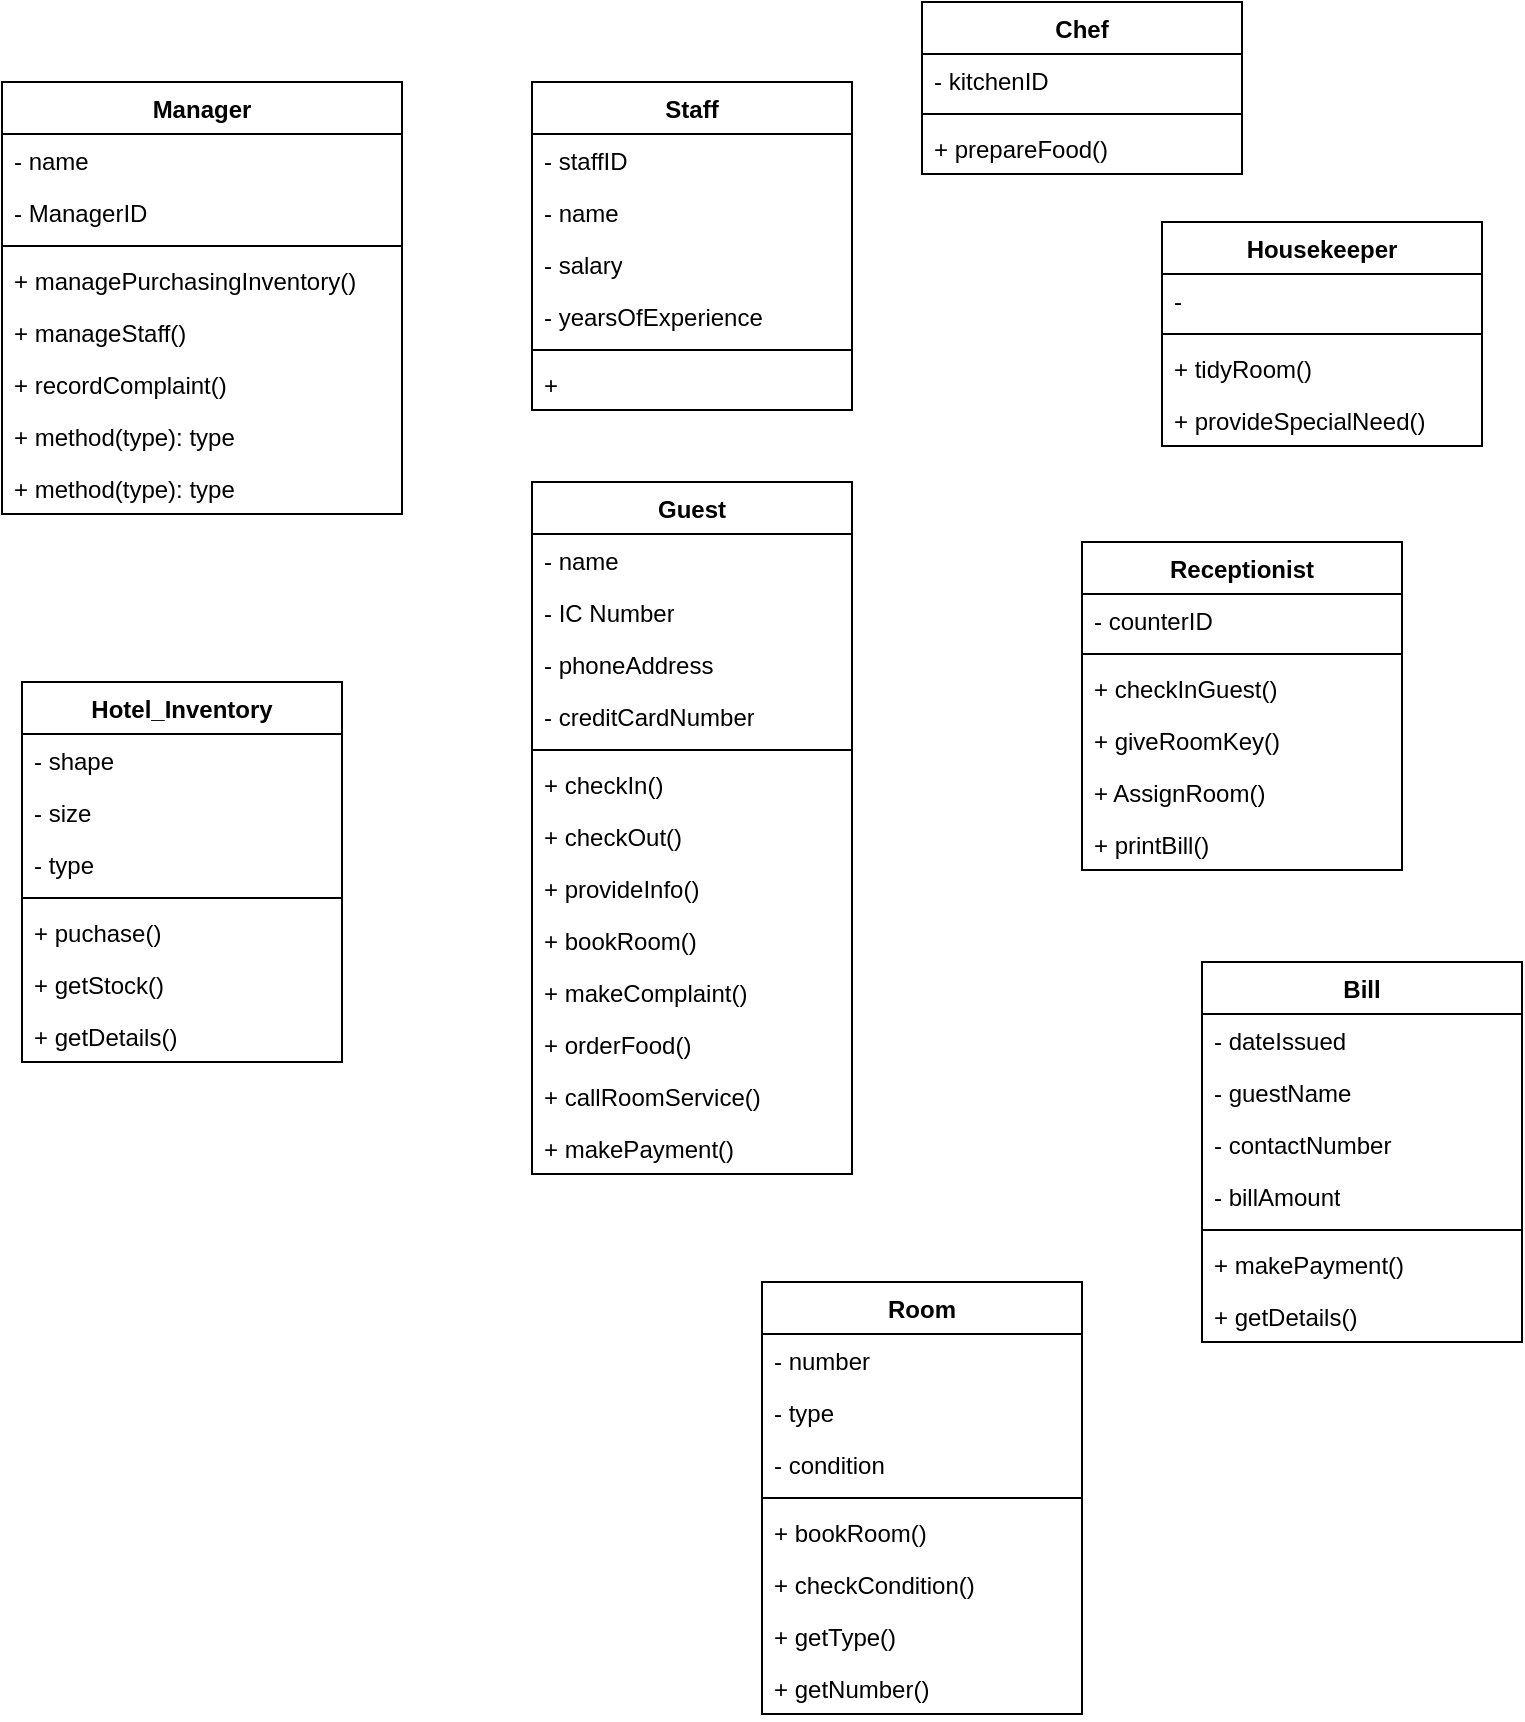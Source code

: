 <mxfile version="24.8.3">
  <diagram name="Page-1" id="fUNd7kkIhSgNOJy9Z2s-">
    <mxGraphModel dx="1750" dy="870" grid="1" gridSize="10" guides="1" tooltips="1" connect="1" arrows="1" fold="1" page="1" pageScale="1" pageWidth="850" pageHeight="1100" math="0" shadow="0">
      <root>
        <mxCell id="0" />
        <mxCell id="1" parent="0" />
        <mxCell id="3tjFS7ibpIpCnugbWzqy-1" value="Manager" style="swimlane;fontStyle=1;align=center;verticalAlign=top;childLayout=stackLayout;horizontal=1;startSize=26;horizontalStack=0;resizeParent=1;resizeParentMax=0;resizeLast=0;collapsible=1;marginBottom=0;whiteSpace=wrap;html=1;" vertex="1" parent="1">
          <mxGeometry x="80" y="70" width="200" height="216" as="geometry" />
        </mxCell>
        <mxCell id="3tjFS7ibpIpCnugbWzqy-2" value="- name" style="text;strokeColor=none;fillColor=none;align=left;verticalAlign=top;spacingLeft=4;spacingRight=4;overflow=hidden;rotatable=0;points=[[0,0.5],[1,0.5]];portConstraint=eastwest;whiteSpace=wrap;html=1;" vertex="1" parent="3tjFS7ibpIpCnugbWzqy-1">
          <mxGeometry y="26" width="200" height="26" as="geometry" />
        </mxCell>
        <mxCell id="3tjFS7ibpIpCnugbWzqy-102" value="- ManagerID" style="text;strokeColor=none;fillColor=none;align=left;verticalAlign=top;spacingLeft=4;spacingRight=4;overflow=hidden;rotatable=0;points=[[0,0.5],[1,0.5]];portConstraint=eastwest;whiteSpace=wrap;html=1;" vertex="1" parent="3tjFS7ibpIpCnugbWzqy-1">
          <mxGeometry y="52" width="200" height="26" as="geometry" />
        </mxCell>
        <mxCell id="3tjFS7ibpIpCnugbWzqy-3" value="" style="line;strokeWidth=1;fillColor=none;align=left;verticalAlign=middle;spacingTop=-1;spacingLeft=3;spacingRight=3;rotatable=0;labelPosition=right;points=[];portConstraint=eastwest;strokeColor=inherit;" vertex="1" parent="3tjFS7ibpIpCnugbWzqy-1">
          <mxGeometry y="78" width="200" height="8" as="geometry" />
        </mxCell>
        <mxCell id="3tjFS7ibpIpCnugbWzqy-4" value="+ managePurchasingInventory()" style="text;strokeColor=none;fillColor=none;align=left;verticalAlign=top;spacingLeft=4;spacingRight=4;overflow=hidden;rotatable=0;points=[[0,0.5],[1,0.5]];portConstraint=eastwest;whiteSpace=wrap;html=1;" vertex="1" parent="3tjFS7ibpIpCnugbWzqy-1">
          <mxGeometry y="86" width="200" height="26" as="geometry" />
        </mxCell>
        <mxCell id="3tjFS7ibpIpCnugbWzqy-6" value="+ manageStaff()" style="text;strokeColor=none;fillColor=none;align=left;verticalAlign=top;spacingLeft=4;spacingRight=4;overflow=hidden;rotatable=0;points=[[0,0.5],[1,0.5]];portConstraint=eastwest;whiteSpace=wrap;html=1;" vertex="1" parent="3tjFS7ibpIpCnugbWzqy-1">
          <mxGeometry y="112" width="200" height="26" as="geometry" />
        </mxCell>
        <mxCell id="3tjFS7ibpIpCnugbWzqy-9" value="+ recordComplaint()" style="text;strokeColor=none;fillColor=none;align=left;verticalAlign=top;spacingLeft=4;spacingRight=4;overflow=hidden;rotatable=0;points=[[0,0.5],[1,0.5]];portConstraint=eastwest;whiteSpace=wrap;html=1;" vertex="1" parent="3tjFS7ibpIpCnugbWzqy-1">
          <mxGeometry y="138" width="200" height="26" as="geometry" />
        </mxCell>
        <mxCell id="3tjFS7ibpIpCnugbWzqy-10" value="+ method(type): type" style="text;strokeColor=none;fillColor=none;align=left;verticalAlign=top;spacingLeft=4;spacingRight=4;overflow=hidden;rotatable=0;points=[[0,0.5],[1,0.5]];portConstraint=eastwest;whiteSpace=wrap;html=1;" vertex="1" parent="3tjFS7ibpIpCnugbWzqy-1">
          <mxGeometry y="164" width="200" height="26" as="geometry" />
        </mxCell>
        <mxCell id="3tjFS7ibpIpCnugbWzqy-11" value="+ method(type): type" style="text;strokeColor=none;fillColor=none;align=left;verticalAlign=top;spacingLeft=4;spacingRight=4;overflow=hidden;rotatable=0;points=[[0,0.5],[1,0.5]];portConstraint=eastwest;whiteSpace=wrap;html=1;" vertex="1" parent="3tjFS7ibpIpCnugbWzqy-1">
          <mxGeometry y="190" width="200" height="26" as="geometry" />
        </mxCell>
        <mxCell id="3tjFS7ibpIpCnugbWzqy-12" value="Hotel_Inventory" style="swimlane;fontStyle=1;align=center;verticalAlign=top;childLayout=stackLayout;horizontal=1;startSize=26;horizontalStack=0;resizeParent=1;resizeParentMax=0;resizeLast=0;collapsible=1;marginBottom=0;whiteSpace=wrap;html=1;" vertex="1" parent="1">
          <mxGeometry x="90" y="370" width="160" height="190" as="geometry" />
        </mxCell>
        <mxCell id="3tjFS7ibpIpCnugbWzqy-13" value="- shape" style="text;strokeColor=none;fillColor=none;align=left;verticalAlign=top;spacingLeft=4;spacingRight=4;overflow=hidden;rotatable=0;points=[[0,0.5],[1,0.5]];portConstraint=eastwest;whiteSpace=wrap;html=1;" vertex="1" parent="3tjFS7ibpIpCnugbWzqy-12">
          <mxGeometry y="26" width="160" height="26" as="geometry" />
        </mxCell>
        <mxCell id="3tjFS7ibpIpCnugbWzqy-14" value="- size" style="text;strokeColor=none;fillColor=none;align=left;verticalAlign=top;spacingLeft=4;spacingRight=4;overflow=hidden;rotatable=0;points=[[0,0.5],[1,0.5]];portConstraint=eastwest;whiteSpace=wrap;html=1;" vertex="1" parent="3tjFS7ibpIpCnugbWzqy-12">
          <mxGeometry y="52" width="160" height="26" as="geometry" />
        </mxCell>
        <mxCell id="3tjFS7ibpIpCnugbWzqy-15" value="- type" style="text;strokeColor=none;fillColor=none;align=left;verticalAlign=top;spacingLeft=4;spacingRight=4;overflow=hidden;rotatable=0;points=[[0,0.5],[1,0.5]];portConstraint=eastwest;whiteSpace=wrap;html=1;" vertex="1" parent="3tjFS7ibpIpCnugbWzqy-12">
          <mxGeometry y="78" width="160" height="26" as="geometry" />
        </mxCell>
        <mxCell id="3tjFS7ibpIpCnugbWzqy-17" value="" style="line;strokeWidth=1;fillColor=none;align=left;verticalAlign=middle;spacingTop=-1;spacingLeft=3;spacingRight=3;rotatable=0;labelPosition=right;points=[];portConstraint=eastwest;strokeColor=inherit;" vertex="1" parent="3tjFS7ibpIpCnugbWzqy-12">
          <mxGeometry y="104" width="160" height="8" as="geometry" />
        </mxCell>
        <mxCell id="3tjFS7ibpIpCnugbWzqy-18" value="+ puchase()" style="text;strokeColor=none;fillColor=none;align=left;verticalAlign=top;spacingLeft=4;spacingRight=4;overflow=hidden;rotatable=0;points=[[0,0.5],[1,0.5]];portConstraint=eastwest;whiteSpace=wrap;html=1;" vertex="1" parent="3tjFS7ibpIpCnugbWzqy-12">
          <mxGeometry y="112" width="160" height="26" as="geometry" />
        </mxCell>
        <mxCell id="3tjFS7ibpIpCnugbWzqy-19" value="+ getStock()" style="text;strokeColor=none;fillColor=none;align=left;verticalAlign=top;spacingLeft=4;spacingRight=4;overflow=hidden;rotatable=0;points=[[0,0.5],[1,0.5]];portConstraint=eastwest;whiteSpace=wrap;html=1;" vertex="1" parent="3tjFS7ibpIpCnugbWzqy-12">
          <mxGeometry y="138" width="160" height="26" as="geometry" />
        </mxCell>
        <mxCell id="3tjFS7ibpIpCnugbWzqy-20" value="+ getDetails()" style="text;strokeColor=none;fillColor=none;align=left;verticalAlign=top;spacingLeft=4;spacingRight=4;overflow=hidden;rotatable=0;points=[[0,0.5],[1,0.5]];portConstraint=eastwest;whiteSpace=wrap;html=1;" vertex="1" parent="3tjFS7ibpIpCnugbWzqy-12">
          <mxGeometry y="164" width="160" height="26" as="geometry" />
        </mxCell>
        <mxCell id="3tjFS7ibpIpCnugbWzqy-23" value="Staff" style="swimlane;fontStyle=1;align=center;verticalAlign=top;childLayout=stackLayout;horizontal=1;startSize=26;horizontalStack=0;resizeParent=1;resizeParentMax=0;resizeLast=0;collapsible=1;marginBottom=0;whiteSpace=wrap;html=1;" vertex="1" parent="1">
          <mxGeometry x="345" y="70" width="160" height="164" as="geometry" />
        </mxCell>
        <mxCell id="3tjFS7ibpIpCnugbWzqy-24" value="- staffID" style="text;strokeColor=none;fillColor=none;align=left;verticalAlign=top;spacingLeft=4;spacingRight=4;overflow=hidden;rotatable=0;points=[[0,0.5],[1,0.5]];portConstraint=eastwest;whiteSpace=wrap;html=1;" vertex="1" parent="3tjFS7ibpIpCnugbWzqy-23">
          <mxGeometry y="26" width="160" height="26" as="geometry" />
        </mxCell>
        <mxCell id="3tjFS7ibpIpCnugbWzqy-25" value="- name" style="text;strokeColor=none;fillColor=none;align=left;verticalAlign=top;spacingLeft=4;spacingRight=4;overflow=hidden;rotatable=0;points=[[0,0.5],[1,0.5]];portConstraint=eastwest;whiteSpace=wrap;html=1;" vertex="1" parent="3tjFS7ibpIpCnugbWzqy-23">
          <mxGeometry y="52" width="160" height="26" as="geometry" />
        </mxCell>
        <mxCell id="3tjFS7ibpIpCnugbWzqy-107" value="- salary" style="text;strokeColor=none;fillColor=none;align=left;verticalAlign=top;spacingLeft=4;spacingRight=4;overflow=hidden;rotatable=0;points=[[0,0.5],[1,0.5]];portConstraint=eastwest;whiteSpace=wrap;html=1;" vertex="1" parent="3tjFS7ibpIpCnugbWzqy-23">
          <mxGeometry y="78" width="160" height="26" as="geometry" />
        </mxCell>
        <mxCell id="3tjFS7ibpIpCnugbWzqy-108" value="- yearsOfExperience" style="text;strokeColor=none;fillColor=none;align=left;verticalAlign=top;spacingLeft=4;spacingRight=4;overflow=hidden;rotatable=0;points=[[0,0.5],[1,0.5]];portConstraint=eastwest;whiteSpace=wrap;html=1;" vertex="1" parent="3tjFS7ibpIpCnugbWzqy-23">
          <mxGeometry y="104" width="160" height="26" as="geometry" />
        </mxCell>
        <mxCell id="3tjFS7ibpIpCnugbWzqy-28" value="" style="line;strokeWidth=1;fillColor=none;align=left;verticalAlign=middle;spacingTop=-1;spacingLeft=3;spacingRight=3;rotatable=0;labelPosition=right;points=[];portConstraint=eastwest;strokeColor=inherit;" vertex="1" parent="3tjFS7ibpIpCnugbWzqy-23">
          <mxGeometry y="130" width="160" height="8" as="geometry" />
        </mxCell>
        <mxCell id="3tjFS7ibpIpCnugbWzqy-33" value="+&amp;nbsp;" style="text;strokeColor=none;fillColor=none;align=left;verticalAlign=top;spacingLeft=4;spacingRight=4;overflow=hidden;rotatable=0;points=[[0,0.5],[1,0.5]];portConstraint=eastwest;whiteSpace=wrap;html=1;" vertex="1" parent="3tjFS7ibpIpCnugbWzqy-23">
          <mxGeometry y="138" width="160" height="26" as="geometry" />
        </mxCell>
        <mxCell id="3tjFS7ibpIpCnugbWzqy-34" value="Receptionist" style="swimlane;fontStyle=1;align=center;verticalAlign=top;childLayout=stackLayout;horizontal=1;startSize=26;horizontalStack=0;resizeParent=1;resizeParentMax=0;resizeLast=0;collapsible=1;marginBottom=0;whiteSpace=wrap;html=1;" vertex="1" parent="1">
          <mxGeometry x="620" y="300" width="160" height="164" as="geometry" />
        </mxCell>
        <mxCell id="3tjFS7ibpIpCnugbWzqy-35" value="- counterID" style="text;strokeColor=none;fillColor=none;align=left;verticalAlign=top;spacingLeft=4;spacingRight=4;overflow=hidden;rotatable=0;points=[[0,0.5],[1,0.5]];portConstraint=eastwest;whiteSpace=wrap;html=1;" vertex="1" parent="3tjFS7ibpIpCnugbWzqy-34">
          <mxGeometry y="26" width="160" height="26" as="geometry" />
        </mxCell>
        <mxCell id="3tjFS7ibpIpCnugbWzqy-39" value="" style="line;strokeWidth=1;fillColor=none;align=left;verticalAlign=middle;spacingTop=-1;spacingLeft=3;spacingRight=3;rotatable=0;labelPosition=right;points=[];portConstraint=eastwest;strokeColor=inherit;" vertex="1" parent="3tjFS7ibpIpCnugbWzqy-34">
          <mxGeometry y="52" width="160" height="8" as="geometry" />
        </mxCell>
        <mxCell id="3tjFS7ibpIpCnugbWzqy-40" value="+ checkInGuest()" style="text;strokeColor=none;fillColor=none;align=left;verticalAlign=top;spacingLeft=4;spacingRight=4;overflow=hidden;rotatable=0;points=[[0,0.5],[1,0.5]];portConstraint=eastwest;whiteSpace=wrap;html=1;" vertex="1" parent="3tjFS7ibpIpCnugbWzqy-34">
          <mxGeometry y="60" width="160" height="26" as="geometry" />
        </mxCell>
        <mxCell id="3tjFS7ibpIpCnugbWzqy-41" value="+ giveRoomKey()" style="text;strokeColor=none;fillColor=none;align=left;verticalAlign=top;spacingLeft=4;spacingRight=4;overflow=hidden;rotatable=0;points=[[0,0.5],[1,0.5]];portConstraint=eastwest;whiteSpace=wrap;html=1;" vertex="1" parent="3tjFS7ibpIpCnugbWzqy-34">
          <mxGeometry y="86" width="160" height="26" as="geometry" />
        </mxCell>
        <mxCell id="3tjFS7ibpIpCnugbWzqy-42" value="+ AssignRoom()" style="text;strokeColor=none;fillColor=none;align=left;verticalAlign=top;spacingLeft=4;spacingRight=4;overflow=hidden;rotatable=0;points=[[0,0.5],[1,0.5]];portConstraint=eastwest;whiteSpace=wrap;html=1;" vertex="1" parent="3tjFS7ibpIpCnugbWzqy-34">
          <mxGeometry y="112" width="160" height="26" as="geometry" />
        </mxCell>
        <mxCell id="3tjFS7ibpIpCnugbWzqy-43" value="+ printBill()" style="text;strokeColor=none;fillColor=none;align=left;verticalAlign=top;spacingLeft=4;spacingRight=4;overflow=hidden;rotatable=0;points=[[0,0.5],[1,0.5]];portConstraint=eastwest;whiteSpace=wrap;html=1;" vertex="1" parent="3tjFS7ibpIpCnugbWzqy-34">
          <mxGeometry y="138" width="160" height="26" as="geometry" />
        </mxCell>
        <mxCell id="3tjFS7ibpIpCnugbWzqy-45" value="Chef" style="swimlane;fontStyle=1;align=center;verticalAlign=top;childLayout=stackLayout;horizontal=1;startSize=26;horizontalStack=0;resizeParent=1;resizeParentMax=0;resizeLast=0;collapsible=1;marginBottom=0;whiteSpace=wrap;html=1;" vertex="1" parent="1">
          <mxGeometry x="540" y="30" width="160" height="86" as="geometry" />
        </mxCell>
        <mxCell id="3tjFS7ibpIpCnugbWzqy-46" value="- kitchenID" style="text;strokeColor=none;fillColor=none;align=left;verticalAlign=top;spacingLeft=4;spacingRight=4;overflow=hidden;rotatable=0;points=[[0,0.5],[1,0.5]];portConstraint=eastwest;whiteSpace=wrap;html=1;" vertex="1" parent="3tjFS7ibpIpCnugbWzqy-45">
          <mxGeometry y="26" width="160" height="26" as="geometry" />
        </mxCell>
        <mxCell id="3tjFS7ibpIpCnugbWzqy-50" value="" style="line;strokeWidth=1;fillColor=none;align=left;verticalAlign=middle;spacingTop=-1;spacingLeft=3;spacingRight=3;rotatable=0;labelPosition=right;points=[];portConstraint=eastwest;strokeColor=inherit;" vertex="1" parent="3tjFS7ibpIpCnugbWzqy-45">
          <mxGeometry y="52" width="160" height="8" as="geometry" />
        </mxCell>
        <mxCell id="3tjFS7ibpIpCnugbWzqy-51" value="+ prepareFood()" style="text;strokeColor=none;fillColor=none;align=left;verticalAlign=top;spacingLeft=4;spacingRight=4;overflow=hidden;rotatable=0;points=[[0,0.5],[1,0.5]];portConstraint=eastwest;whiteSpace=wrap;html=1;" vertex="1" parent="3tjFS7ibpIpCnugbWzqy-45">
          <mxGeometry y="60" width="160" height="26" as="geometry" />
        </mxCell>
        <mxCell id="3tjFS7ibpIpCnugbWzqy-56" value="Guest" style="swimlane;fontStyle=1;align=center;verticalAlign=top;childLayout=stackLayout;horizontal=1;startSize=26;horizontalStack=0;resizeParent=1;resizeParentMax=0;resizeLast=0;collapsible=1;marginBottom=0;whiteSpace=wrap;html=1;" vertex="1" parent="1">
          <mxGeometry x="345" y="270" width="160" height="346" as="geometry" />
        </mxCell>
        <mxCell id="3tjFS7ibpIpCnugbWzqy-57" value="- name" style="text;strokeColor=none;fillColor=none;align=left;verticalAlign=top;spacingLeft=4;spacingRight=4;overflow=hidden;rotatable=0;points=[[0,0.5],[1,0.5]];portConstraint=eastwest;whiteSpace=wrap;html=1;" vertex="1" parent="3tjFS7ibpIpCnugbWzqy-56">
          <mxGeometry y="26" width="160" height="26" as="geometry" />
        </mxCell>
        <mxCell id="3tjFS7ibpIpCnugbWzqy-58" value="- IC Number" style="text;strokeColor=none;fillColor=none;align=left;verticalAlign=top;spacingLeft=4;spacingRight=4;overflow=hidden;rotatable=0;points=[[0,0.5],[1,0.5]];portConstraint=eastwest;whiteSpace=wrap;html=1;" vertex="1" parent="3tjFS7ibpIpCnugbWzqy-56">
          <mxGeometry y="52" width="160" height="26" as="geometry" />
        </mxCell>
        <mxCell id="3tjFS7ibpIpCnugbWzqy-59" value="- phoneAddress" style="text;strokeColor=none;fillColor=none;align=left;verticalAlign=top;spacingLeft=4;spacingRight=4;overflow=hidden;rotatable=0;points=[[0,0.5],[1,0.5]];portConstraint=eastwest;whiteSpace=wrap;html=1;" vertex="1" parent="3tjFS7ibpIpCnugbWzqy-56">
          <mxGeometry y="78" width="160" height="26" as="geometry" />
        </mxCell>
        <mxCell id="3tjFS7ibpIpCnugbWzqy-60" value="- creditCardNumber" style="text;strokeColor=none;fillColor=none;align=left;verticalAlign=top;spacingLeft=4;spacingRight=4;overflow=hidden;rotatable=0;points=[[0,0.5],[1,0.5]];portConstraint=eastwest;whiteSpace=wrap;html=1;" vertex="1" parent="3tjFS7ibpIpCnugbWzqy-56">
          <mxGeometry y="104" width="160" height="26" as="geometry" />
        </mxCell>
        <mxCell id="3tjFS7ibpIpCnugbWzqy-61" value="" style="line;strokeWidth=1;fillColor=none;align=left;verticalAlign=middle;spacingTop=-1;spacingLeft=3;spacingRight=3;rotatable=0;labelPosition=right;points=[];portConstraint=eastwest;strokeColor=inherit;" vertex="1" parent="3tjFS7ibpIpCnugbWzqy-56">
          <mxGeometry y="130" width="160" height="8" as="geometry" />
        </mxCell>
        <mxCell id="3tjFS7ibpIpCnugbWzqy-62" value="+ checkIn()" style="text;strokeColor=none;fillColor=none;align=left;verticalAlign=top;spacingLeft=4;spacingRight=4;overflow=hidden;rotatable=0;points=[[0,0.5],[1,0.5]];portConstraint=eastwest;whiteSpace=wrap;html=1;" vertex="1" parent="3tjFS7ibpIpCnugbWzqy-56">
          <mxGeometry y="138" width="160" height="26" as="geometry" />
        </mxCell>
        <mxCell id="3tjFS7ibpIpCnugbWzqy-106" value="+ checkOut()" style="text;strokeColor=none;fillColor=none;align=left;verticalAlign=top;spacingLeft=4;spacingRight=4;overflow=hidden;rotatable=0;points=[[0,0.5],[1,0.5]];portConstraint=eastwest;whiteSpace=wrap;html=1;" vertex="1" parent="3tjFS7ibpIpCnugbWzqy-56">
          <mxGeometry y="164" width="160" height="26" as="geometry" />
        </mxCell>
        <mxCell id="3tjFS7ibpIpCnugbWzqy-64" value="+ provideInfo()" style="text;strokeColor=none;fillColor=none;align=left;verticalAlign=top;spacingLeft=4;spacingRight=4;overflow=hidden;rotatable=0;points=[[0,0.5],[1,0.5]];portConstraint=eastwest;whiteSpace=wrap;html=1;" vertex="1" parent="3tjFS7ibpIpCnugbWzqy-56">
          <mxGeometry y="190" width="160" height="26" as="geometry" />
        </mxCell>
        <mxCell id="3tjFS7ibpIpCnugbWzqy-65" value="+ bookRoom()" style="text;strokeColor=none;fillColor=none;align=left;verticalAlign=top;spacingLeft=4;spacingRight=4;overflow=hidden;rotatable=0;points=[[0,0.5],[1,0.5]];portConstraint=eastwest;whiteSpace=wrap;html=1;" vertex="1" parent="3tjFS7ibpIpCnugbWzqy-56">
          <mxGeometry y="216" width="160" height="26" as="geometry" />
        </mxCell>
        <mxCell id="3tjFS7ibpIpCnugbWzqy-66" value="+ makeComplaint()" style="text;strokeColor=none;fillColor=none;align=left;verticalAlign=top;spacingLeft=4;spacingRight=4;overflow=hidden;rotatable=0;points=[[0,0.5],[1,0.5]];portConstraint=eastwest;whiteSpace=wrap;html=1;" vertex="1" parent="3tjFS7ibpIpCnugbWzqy-56">
          <mxGeometry y="242" width="160" height="26" as="geometry" />
        </mxCell>
        <mxCell id="3tjFS7ibpIpCnugbWzqy-103" value="+ orderFood()" style="text;strokeColor=none;fillColor=none;align=left;verticalAlign=top;spacingLeft=4;spacingRight=4;overflow=hidden;rotatable=0;points=[[0,0.5],[1,0.5]];portConstraint=eastwest;whiteSpace=wrap;html=1;" vertex="1" parent="3tjFS7ibpIpCnugbWzqy-56">
          <mxGeometry y="268" width="160" height="26" as="geometry" />
        </mxCell>
        <mxCell id="3tjFS7ibpIpCnugbWzqy-104" value="+ callRoomService()" style="text;strokeColor=none;fillColor=none;align=left;verticalAlign=top;spacingLeft=4;spacingRight=4;overflow=hidden;rotatable=0;points=[[0,0.5],[1,0.5]];portConstraint=eastwest;whiteSpace=wrap;html=1;" vertex="1" parent="3tjFS7ibpIpCnugbWzqy-56">
          <mxGeometry y="294" width="160" height="26" as="geometry" />
        </mxCell>
        <mxCell id="3tjFS7ibpIpCnugbWzqy-105" value="+ makePayment()" style="text;strokeColor=none;fillColor=none;align=left;verticalAlign=top;spacingLeft=4;spacingRight=4;overflow=hidden;rotatable=0;points=[[0,0.5],[1,0.5]];portConstraint=eastwest;whiteSpace=wrap;html=1;" vertex="1" parent="3tjFS7ibpIpCnugbWzqy-56">
          <mxGeometry y="320" width="160" height="26" as="geometry" />
        </mxCell>
        <mxCell id="3tjFS7ibpIpCnugbWzqy-67" value="Housekeeper" style="swimlane;fontStyle=1;align=center;verticalAlign=top;childLayout=stackLayout;horizontal=1;startSize=26;horizontalStack=0;resizeParent=1;resizeParentMax=0;resizeLast=0;collapsible=1;marginBottom=0;whiteSpace=wrap;html=1;" vertex="1" parent="1">
          <mxGeometry x="660" y="140" width="160" height="112" as="geometry" />
        </mxCell>
        <mxCell id="3tjFS7ibpIpCnugbWzqy-71" value="-&amp;nbsp;" style="text;strokeColor=none;fillColor=none;align=left;verticalAlign=top;spacingLeft=4;spacingRight=4;overflow=hidden;rotatable=0;points=[[0,0.5],[1,0.5]];portConstraint=eastwest;whiteSpace=wrap;html=1;" vertex="1" parent="3tjFS7ibpIpCnugbWzqy-67">
          <mxGeometry y="26" width="160" height="26" as="geometry" />
        </mxCell>
        <mxCell id="3tjFS7ibpIpCnugbWzqy-72" value="" style="line;strokeWidth=1;fillColor=none;align=left;verticalAlign=middle;spacingTop=-1;spacingLeft=3;spacingRight=3;rotatable=0;labelPosition=right;points=[];portConstraint=eastwest;strokeColor=inherit;" vertex="1" parent="3tjFS7ibpIpCnugbWzqy-67">
          <mxGeometry y="52" width="160" height="8" as="geometry" />
        </mxCell>
        <mxCell id="3tjFS7ibpIpCnugbWzqy-73" value="+ tidyRoom()" style="text;strokeColor=none;fillColor=none;align=left;verticalAlign=top;spacingLeft=4;spacingRight=4;overflow=hidden;rotatable=0;points=[[0,0.5],[1,0.5]];portConstraint=eastwest;whiteSpace=wrap;html=1;" vertex="1" parent="3tjFS7ibpIpCnugbWzqy-67">
          <mxGeometry y="60" width="160" height="26" as="geometry" />
        </mxCell>
        <mxCell id="3tjFS7ibpIpCnugbWzqy-74" value="+ provideSpecialNeed()" style="text;strokeColor=none;fillColor=none;align=left;verticalAlign=top;spacingLeft=4;spacingRight=4;overflow=hidden;rotatable=0;points=[[0,0.5],[1,0.5]];portConstraint=eastwest;whiteSpace=wrap;html=1;" vertex="1" parent="3tjFS7ibpIpCnugbWzqy-67">
          <mxGeometry y="86" width="160" height="26" as="geometry" />
        </mxCell>
        <mxCell id="3tjFS7ibpIpCnugbWzqy-78" value="Bill" style="swimlane;fontStyle=1;align=center;verticalAlign=top;childLayout=stackLayout;horizontal=1;startSize=26;horizontalStack=0;resizeParent=1;resizeParentMax=0;resizeLast=0;collapsible=1;marginBottom=0;whiteSpace=wrap;html=1;" vertex="1" parent="1">
          <mxGeometry x="680" y="510" width="160" height="190" as="geometry" />
        </mxCell>
        <mxCell id="3tjFS7ibpIpCnugbWzqy-79" value="- dateIssued" style="text;strokeColor=none;fillColor=none;align=left;verticalAlign=top;spacingLeft=4;spacingRight=4;overflow=hidden;rotatable=0;points=[[0,0.5],[1,0.5]];portConstraint=eastwest;whiteSpace=wrap;html=1;" vertex="1" parent="3tjFS7ibpIpCnugbWzqy-78">
          <mxGeometry y="26" width="160" height="26" as="geometry" />
        </mxCell>
        <mxCell id="3tjFS7ibpIpCnugbWzqy-80" value="- guestName" style="text;strokeColor=none;fillColor=none;align=left;verticalAlign=top;spacingLeft=4;spacingRight=4;overflow=hidden;rotatable=0;points=[[0,0.5],[1,0.5]];portConstraint=eastwest;whiteSpace=wrap;html=1;" vertex="1" parent="3tjFS7ibpIpCnugbWzqy-78">
          <mxGeometry y="52" width="160" height="26" as="geometry" />
        </mxCell>
        <mxCell id="3tjFS7ibpIpCnugbWzqy-81" value="- contactNumber" style="text;strokeColor=none;fillColor=none;align=left;verticalAlign=top;spacingLeft=4;spacingRight=4;overflow=hidden;rotatable=0;points=[[0,0.5],[1,0.5]];portConstraint=eastwest;whiteSpace=wrap;html=1;" vertex="1" parent="3tjFS7ibpIpCnugbWzqy-78">
          <mxGeometry y="78" width="160" height="26" as="geometry" />
        </mxCell>
        <mxCell id="3tjFS7ibpIpCnugbWzqy-82" value="- billAmount" style="text;strokeColor=none;fillColor=none;align=left;verticalAlign=top;spacingLeft=4;spacingRight=4;overflow=hidden;rotatable=0;points=[[0,0.5],[1,0.5]];portConstraint=eastwest;whiteSpace=wrap;html=1;" vertex="1" parent="3tjFS7ibpIpCnugbWzqy-78">
          <mxGeometry y="104" width="160" height="26" as="geometry" />
        </mxCell>
        <mxCell id="3tjFS7ibpIpCnugbWzqy-83" value="" style="line;strokeWidth=1;fillColor=none;align=left;verticalAlign=middle;spacingTop=-1;spacingLeft=3;spacingRight=3;rotatable=0;labelPosition=right;points=[];portConstraint=eastwest;strokeColor=inherit;" vertex="1" parent="3tjFS7ibpIpCnugbWzqy-78">
          <mxGeometry y="130" width="160" height="8" as="geometry" />
        </mxCell>
        <mxCell id="3tjFS7ibpIpCnugbWzqy-84" value="+ makePayment()" style="text;strokeColor=none;fillColor=none;align=left;verticalAlign=top;spacingLeft=4;spacingRight=4;overflow=hidden;rotatable=0;points=[[0,0.5],[1,0.5]];portConstraint=eastwest;whiteSpace=wrap;html=1;" vertex="1" parent="3tjFS7ibpIpCnugbWzqy-78">
          <mxGeometry y="138" width="160" height="26" as="geometry" />
        </mxCell>
        <mxCell id="3tjFS7ibpIpCnugbWzqy-111" value="+ getDetails()" style="text;strokeColor=none;fillColor=none;align=left;verticalAlign=top;spacingLeft=4;spacingRight=4;overflow=hidden;rotatable=0;points=[[0,0.5],[1,0.5]];portConstraint=eastwest;whiteSpace=wrap;html=1;" vertex="1" parent="3tjFS7ibpIpCnugbWzqy-78">
          <mxGeometry y="164" width="160" height="26" as="geometry" />
        </mxCell>
        <mxCell id="3tjFS7ibpIpCnugbWzqy-90" value="Room" style="swimlane;fontStyle=1;align=center;verticalAlign=top;childLayout=stackLayout;horizontal=1;startSize=26;horizontalStack=0;resizeParent=1;resizeParentMax=0;resizeLast=0;collapsible=1;marginBottom=0;whiteSpace=wrap;html=1;" vertex="1" parent="1">
          <mxGeometry x="460" y="670" width="160" height="216" as="geometry" />
        </mxCell>
        <mxCell id="3tjFS7ibpIpCnugbWzqy-91" value="- number" style="text;strokeColor=none;fillColor=none;align=left;verticalAlign=top;spacingLeft=4;spacingRight=4;overflow=hidden;rotatable=0;points=[[0,0.5],[1,0.5]];portConstraint=eastwest;whiteSpace=wrap;html=1;" vertex="1" parent="3tjFS7ibpIpCnugbWzqy-90">
          <mxGeometry y="26" width="160" height="26" as="geometry" />
        </mxCell>
        <mxCell id="3tjFS7ibpIpCnugbWzqy-92" value="- type" style="text;strokeColor=none;fillColor=none;align=left;verticalAlign=top;spacingLeft=4;spacingRight=4;overflow=hidden;rotatable=0;points=[[0,0.5],[1,0.5]];portConstraint=eastwest;whiteSpace=wrap;html=1;" vertex="1" parent="3tjFS7ibpIpCnugbWzqy-90">
          <mxGeometry y="52" width="160" height="26" as="geometry" />
        </mxCell>
        <mxCell id="3tjFS7ibpIpCnugbWzqy-110" value="- condition" style="text;strokeColor=none;fillColor=none;align=left;verticalAlign=top;spacingLeft=4;spacingRight=4;overflow=hidden;rotatable=0;points=[[0,0.5],[1,0.5]];portConstraint=eastwest;whiteSpace=wrap;html=1;" vertex="1" parent="3tjFS7ibpIpCnugbWzqy-90">
          <mxGeometry y="78" width="160" height="26" as="geometry" />
        </mxCell>
        <mxCell id="3tjFS7ibpIpCnugbWzqy-95" value="" style="line;strokeWidth=1;fillColor=none;align=left;verticalAlign=middle;spacingTop=-1;spacingLeft=3;spacingRight=3;rotatable=0;labelPosition=right;points=[];portConstraint=eastwest;strokeColor=inherit;" vertex="1" parent="3tjFS7ibpIpCnugbWzqy-90">
          <mxGeometry y="104" width="160" height="8" as="geometry" />
        </mxCell>
        <mxCell id="3tjFS7ibpIpCnugbWzqy-96" value="+ bookRoom()" style="text;strokeColor=none;fillColor=none;align=left;verticalAlign=top;spacingLeft=4;spacingRight=4;overflow=hidden;rotatable=0;points=[[0,0.5],[1,0.5]];portConstraint=eastwest;whiteSpace=wrap;html=1;" vertex="1" parent="3tjFS7ibpIpCnugbWzqy-90">
          <mxGeometry y="112" width="160" height="26" as="geometry" />
        </mxCell>
        <mxCell id="3tjFS7ibpIpCnugbWzqy-97" value="+ checkCondition()" style="text;strokeColor=none;fillColor=none;align=left;verticalAlign=top;spacingLeft=4;spacingRight=4;overflow=hidden;rotatable=0;points=[[0,0.5],[1,0.5]];portConstraint=eastwest;whiteSpace=wrap;html=1;" vertex="1" parent="3tjFS7ibpIpCnugbWzqy-90">
          <mxGeometry y="138" width="160" height="26" as="geometry" />
        </mxCell>
        <mxCell id="3tjFS7ibpIpCnugbWzqy-98" value="+ getType()" style="text;strokeColor=none;fillColor=none;align=left;verticalAlign=top;spacingLeft=4;spacingRight=4;overflow=hidden;rotatable=0;points=[[0,0.5],[1,0.5]];portConstraint=eastwest;whiteSpace=wrap;html=1;" vertex="1" parent="3tjFS7ibpIpCnugbWzqy-90">
          <mxGeometry y="164" width="160" height="26" as="geometry" />
        </mxCell>
        <mxCell id="3tjFS7ibpIpCnugbWzqy-99" value="+ getNumber()" style="text;strokeColor=none;fillColor=none;align=left;verticalAlign=top;spacingLeft=4;spacingRight=4;overflow=hidden;rotatable=0;points=[[0,0.5],[1,0.5]];portConstraint=eastwest;whiteSpace=wrap;html=1;" vertex="1" parent="3tjFS7ibpIpCnugbWzqy-90">
          <mxGeometry y="190" width="160" height="26" as="geometry" />
        </mxCell>
      </root>
    </mxGraphModel>
  </diagram>
</mxfile>
